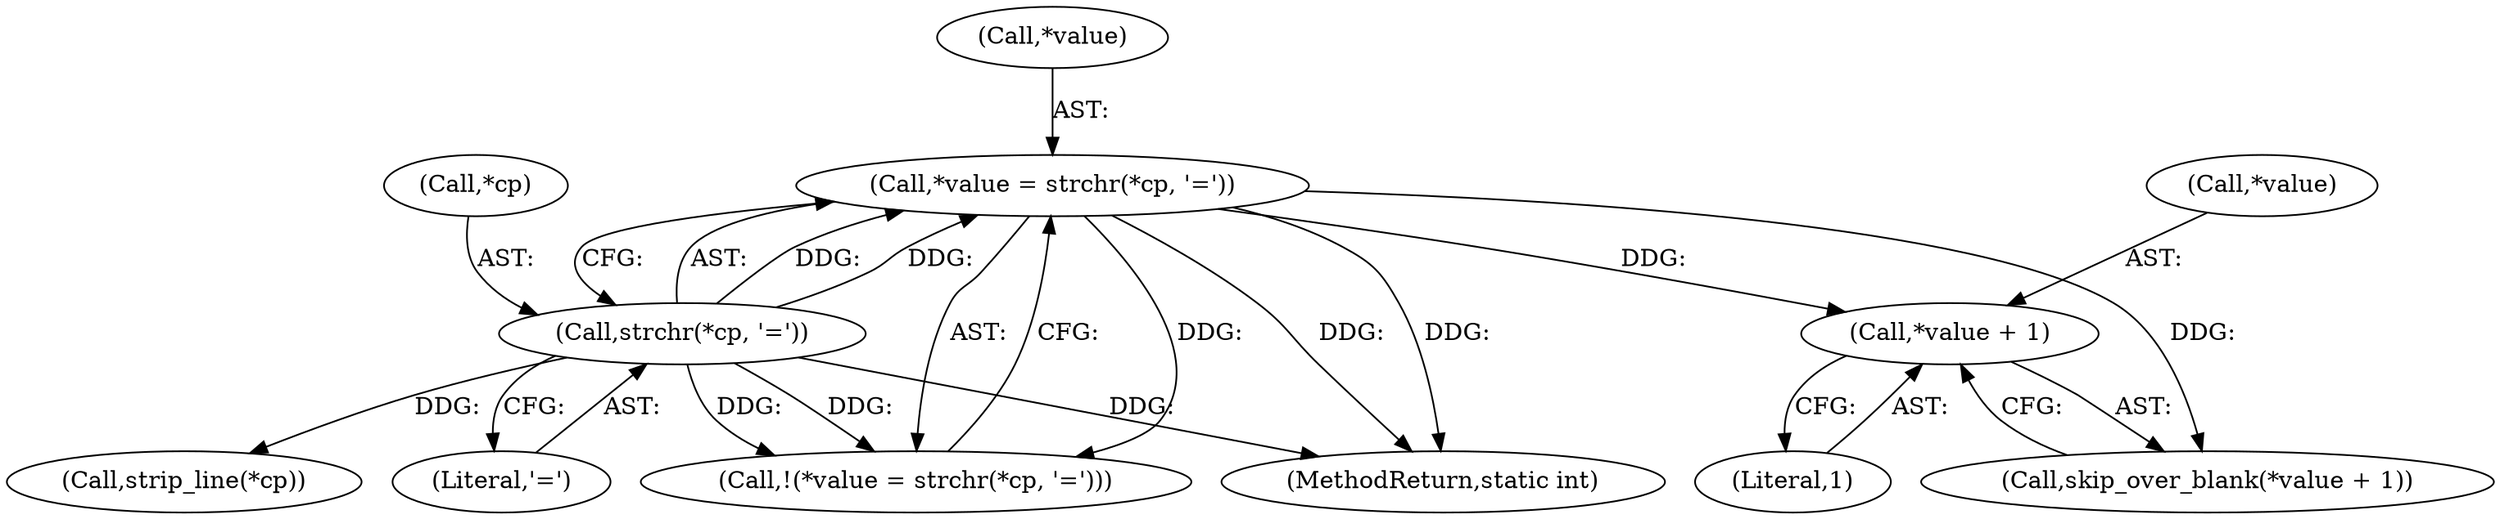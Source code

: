digraph "0_util-linux_89e90ae7b2826110ea28c1c0eb8e7c56c3907bdc@pointer" {
"1000144" [label="(Call,*value + 1)"];
"1000120" [label="(Call,*value = strchr(*cp, '='))"];
"1000123" [label="(Call,strchr(*cp, '='))"];
"1000147" [label="(Literal,1)"];
"1000137" [label="(Call,strip_line(*cp))"];
"1000120" [label="(Call,*value = strchr(*cp, '='))"];
"1000144" [label="(Call,*value + 1)"];
"1000121" [label="(Call,*value)"];
"1000119" [label="(Call,!(*value = strchr(*cp, '=')))"];
"1000143" [label="(Call,skip_over_blank(*value + 1))"];
"1000124" [label="(Call,*cp)"];
"1000213" [label="(MethodReturn,static int)"];
"1000126" [label="(Literal,'=')"];
"1000145" [label="(Call,*value)"];
"1000123" [label="(Call,strchr(*cp, '='))"];
"1000144" -> "1000143"  [label="AST: "];
"1000144" -> "1000147"  [label="CFG: "];
"1000145" -> "1000144"  [label="AST: "];
"1000147" -> "1000144"  [label="AST: "];
"1000143" -> "1000144"  [label="CFG: "];
"1000120" -> "1000144"  [label="DDG: "];
"1000120" -> "1000119"  [label="AST: "];
"1000120" -> "1000123"  [label="CFG: "];
"1000121" -> "1000120"  [label="AST: "];
"1000123" -> "1000120"  [label="AST: "];
"1000119" -> "1000120"  [label="CFG: "];
"1000120" -> "1000213"  [label="DDG: "];
"1000120" -> "1000213"  [label="DDG: "];
"1000120" -> "1000119"  [label="DDG: "];
"1000123" -> "1000120"  [label="DDG: "];
"1000123" -> "1000120"  [label="DDG: "];
"1000120" -> "1000143"  [label="DDG: "];
"1000123" -> "1000126"  [label="CFG: "];
"1000124" -> "1000123"  [label="AST: "];
"1000126" -> "1000123"  [label="AST: "];
"1000123" -> "1000213"  [label="DDG: "];
"1000123" -> "1000119"  [label="DDG: "];
"1000123" -> "1000119"  [label="DDG: "];
"1000123" -> "1000137"  [label="DDG: "];
}

